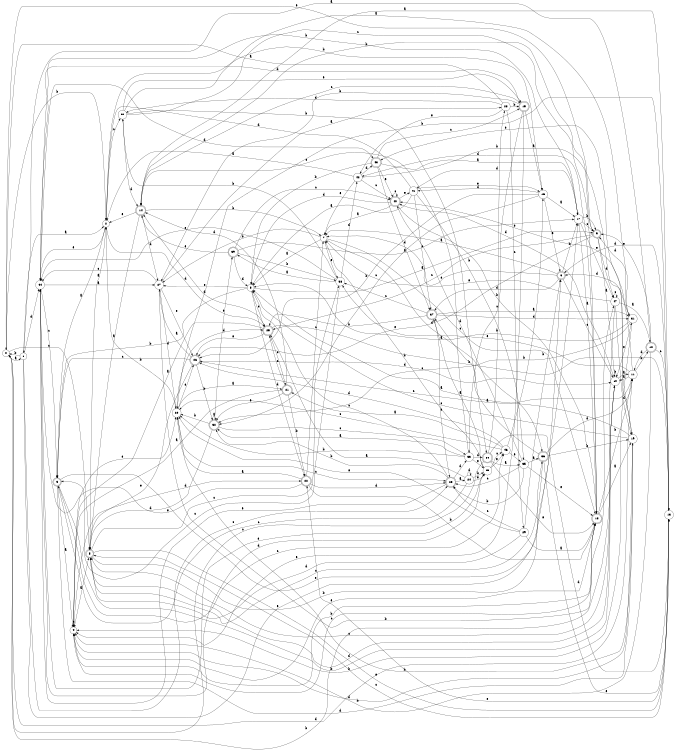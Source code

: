 digraph n39_7 {
__start0 [label="" shape="none"];

rankdir=LR;
size="8,5";

s0 [style="filled", color="black", fillcolor="white" shape="circle", label="0"];
s1 [style="filled", color="black", fillcolor="white" shape="circle", label="1"];
s2 [style="filled", color="black", fillcolor="white" shape="circle", label="2"];
s3 [style="rounded,filled", color="black", fillcolor="white" shape="doublecircle", label="3"];
s4 [style="filled", color="black", fillcolor="white" shape="circle", label="4"];
s5 [style="rounded,filled", color="black", fillcolor="white" shape="doublecircle", label="5"];
s6 [style="rounded,filled", color="black", fillcolor="white" shape="doublecircle", label="6"];
s7 [style="filled", color="black", fillcolor="white" shape="circle", label="7"];
s8 [style="filled", color="black", fillcolor="white" shape="circle", label="8"];
s9 [style="rounded,filled", color="black", fillcolor="white" shape="doublecircle", label="9"];
s10 [style="filled", color="black", fillcolor="white" shape="circle", label="10"];
s11 [style="filled", color="black", fillcolor="white" shape="circle", label="11"];
s12 [style="rounded,filled", color="black", fillcolor="white" shape="doublecircle", label="12"];
s13 [style="filled", color="black", fillcolor="white" shape="circle", label="13"];
s14 [style="rounded,filled", color="black", fillcolor="white" shape="doublecircle", label="14"];
s15 [style="rounded,filled", color="black", fillcolor="white" shape="doublecircle", label="15"];
s16 [style="filled", color="black", fillcolor="white" shape="circle", label="16"];
s17 [style="filled", color="black", fillcolor="white" shape="circle", label="17"];
s18 [style="rounded,filled", color="black", fillcolor="white" shape="doublecircle", label="18"];
s19 [style="filled", color="black", fillcolor="white" shape="circle", label="19"];
s20 [style="filled", color="black", fillcolor="white" shape="circle", label="20"];
s21 [style="rounded,filled", color="black", fillcolor="white" shape="doublecircle", label="21"];
s22 [style="rounded,filled", color="black", fillcolor="white" shape="doublecircle", label="22"];
s23 [style="rounded,filled", color="black", fillcolor="white" shape="doublecircle", label="23"];
s24 [style="filled", color="black", fillcolor="white" shape="circle", label="24"];
s25 [style="rounded,filled", color="black", fillcolor="white" shape="doublecircle", label="25"];
s26 [style="rounded,filled", color="black", fillcolor="white" shape="doublecircle", label="26"];
s27 [style="filled", color="black", fillcolor="white" shape="circle", label="27"];
s28 [style="filled", color="black", fillcolor="white" shape="circle", label="28"];
s29 [style="filled", color="black", fillcolor="white" shape="circle", label="29"];
s30 [style="filled", color="black", fillcolor="white" shape="circle", label="30"];
s31 [style="filled", color="black", fillcolor="white" shape="circle", label="31"];
s32 [style="rounded,filled", color="black", fillcolor="white" shape="doublecircle", label="32"];
s33 [style="filled", color="black", fillcolor="white" shape="circle", label="33"];
s34 [style="rounded,filled", color="black", fillcolor="white" shape="doublecircle", label="34"];
s35 [style="filled", color="black", fillcolor="white" shape="circle", label="35"];
s36 [style="rounded,filled", color="black", fillcolor="white" shape="doublecircle", label="36"];
s37 [style="rounded,filled", color="black", fillcolor="white" shape="doublecircle", label="37"];
s38 [style="filled", color="black", fillcolor="white" shape="circle", label="38"];
s39 [style="rounded,filled", color="black", fillcolor="white" shape="doublecircle", label="39"];
s40 [style="rounded,filled", color="black", fillcolor="white" shape="doublecircle", label="40"];
s41 [style="filled", color="black", fillcolor="white" shape="circle", label="41"];
s42 [style="filled", color="black", fillcolor="white" shape="circle", label="42"];
s43 [style="rounded,filled", color="black", fillcolor="white" shape="doublecircle", label="43"];
s44 [style="filled", color="black", fillcolor="white" shape="circle", label="44"];
s45 [style="filled", color="black", fillcolor="white" shape="circle", label="45"];
s46 [style="filled", color="black", fillcolor="white" shape="circle", label="46"];
s47 [style="filled", color="black", fillcolor="white" shape="circle", label="47"];
s0 -> s1 [label="a"];
s0 -> s2 [label="b"];
s0 -> s5 [label="c"];
s0 -> s11 [label="d"];
s0 -> s9 [label="e"];
s1 -> s2 [label="a"];
s1 -> s0 [label="b"];
s1 -> s23 [label="c"];
s1 -> s44 [label="d"];
s1 -> s36 [label="e"];
s2 -> s3 [label="a"];
s2 -> s16 [label="b"];
s2 -> s30 [label="c"];
s2 -> s25 [label="d"];
s2 -> s44 [label="e"];
s3 -> s4 [label="a"];
s3 -> s10 [label="b"];
s3 -> s46 [label="c"];
s3 -> s19 [label="d"];
s3 -> s17 [label="e"];
s4 -> s5 [label="a"];
s4 -> s18 [label="b"];
s4 -> s4 [label="c"];
s4 -> s22 [label="d"];
s4 -> s20 [label="e"];
s5 -> s2 [label="a"];
s5 -> s6 [label="b"];
s5 -> s38 [label="c"];
s5 -> s10 [label="d"];
s5 -> s13 [label="e"];
s6 -> s7 [label="a"];
s6 -> s17 [label="b"];
s6 -> s10 [label="c"];
s6 -> s37 [label="d"];
s6 -> s7 [label="e"];
s7 -> s8 [label="a"];
s7 -> s27 [label="b"];
s7 -> s18 [label="c"];
s7 -> s36 [label="d"];
s7 -> s38 [label="e"];
s8 -> s9 [label="a"];
s8 -> s3 [label="b"];
s8 -> s25 [label="c"];
s8 -> s22 [label="d"];
s8 -> s27 [label="e"];
s9 -> s10 [label="a"];
s9 -> s14 [label="b"];
s9 -> s25 [label="c"];
s9 -> s47 [label="d"];
s9 -> s26 [label="e"];
s10 -> s11 [label="a"];
s10 -> s10 [label="b"];
s10 -> s5 [label="c"];
s10 -> s40 [label="d"];
s10 -> s31 [label="e"];
s11 -> s10 [label="a"];
s11 -> s12 [label="b"];
s11 -> s26 [label="c"];
s11 -> s6 [label="d"];
s11 -> s38 [label="e"];
s12 -> s1 [label="a"];
s12 -> s4 [label="b"];
s12 -> s13 [label="c"];
s12 -> s11 [label="d"];
s12 -> s9 [label="e"];
s13 -> s14 [label="a"];
s13 -> s20 [label="b"];
s13 -> s5 [label="c"];
s13 -> s6 [label="d"];
s13 -> s22 [label="e"];
s14 -> s5 [label="a"];
s14 -> s7 [label="b"];
s14 -> s15 [label="c"];
s14 -> s27 [label="d"];
s14 -> s2 [label="e"];
s15 -> s16 [label="a"];
s15 -> s27 [label="b"];
s15 -> s33 [label="c"];
s15 -> s44 [label="d"];
s15 -> s4 [label="e"];
s16 -> s17 [label="a"];
s16 -> s26 [label="b"];
s16 -> s32 [label="c"];
s16 -> s41 [label="d"];
s16 -> s6 [label="e"];
s17 -> s18 [label="a"];
s17 -> s9 [label="b"];
s17 -> s9 [label="c"];
s17 -> s41 [label="d"];
s17 -> s47 [label="e"];
s18 -> s19 [label="a"];
s18 -> s11 [label="b"];
s18 -> s4 [label="c"];
s18 -> s42 [label="d"];
s18 -> s4 [label="e"];
s19 -> s8 [label="a"];
s19 -> s20 [label="b"];
s19 -> s8 [label="c"];
s19 -> s4 [label="d"];
s19 -> s43 [label="e"];
s20 -> s21 [label="a"];
s20 -> s2 [label="b"];
s20 -> s23 [label="c"];
s20 -> s25 [label="d"];
s20 -> s26 [label="e"];
s21 -> s4 [label="a"];
s21 -> s22 [label="b"];
s21 -> s25 [label="c"];
s21 -> s14 [label="d"];
s21 -> s32 [label="e"];
s22 -> s20 [label="a"];
s22 -> s18 [label="b"];
s22 -> s7 [label="c"];
s22 -> s23 [label="d"];
s22 -> s44 [label="e"];
s23 -> s24 [label="a"];
s23 -> s32 [label="b"];
s23 -> s8 [label="c"];
s23 -> s33 [label="d"];
s23 -> s44 [label="e"];
s24 -> s25 [label="a"];
s24 -> s45 [label="b"];
s24 -> s3 [label="c"];
s24 -> s24 [label="d"];
s24 -> s45 [label="e"];
s25 -> s4 [label="a"];
s25 -> s13 [label="b"];
s25 -> s21 [label="c"];
s25 -> s14 [label="d"];
s25 -> s26 [label="e"];
s26 -> s27 [label="a"];
s26 -> s32 [label="b"];
s26 -> s3 [label="c"];
s26 -> s10 [label="d"];
s26 -> s5 [label="e"];
s27 -> s28 [label="a"];
s27 -> s47 [label="b"];
s27 -> s44 [label="c"];
s27 -> s20 [label="d"];
s27 -> s26 [label="e"];
s28 -> s0 [label="a"];
s28 -> s15 [label="b"];
s28 -> s29 [label="c"];
s28 -> s30 [label="d"];
s28 -> s42 [label="e"];
s29 -> s18 [label="a"];
s29 -> s6 [label="b"];
s29 -> s23 [label="c"];
s29 -> s5 [label="d"];
s29 -> s20 [label="e"];
s30 -> s31 [label="a"];
s30 -> s34 [label="b"];
s30 -> s18 [label="c"];
s30 -> s14 [label="d"];
s30 -> s15 [label="e"];
s31 -> s8 [label="a"];
s31 -> s4 [label="b"];
s31 -> s32 [label="c"];
s31 -> s9 [label="d"];
s31 -> s40 [label="e"];
s32 -> s32 [label="a"];
s32 -> s20 [label="b"];
s32 -> s33 [label="c"];
s32 -> s5 [label="d"];
s32 -> s39 [label="e"];
s33 -> s32 [label="a"];
s33 -> s20 [label="b"];
s33 -> s14 [label="c"];
s33 -> s34 [label="d"];
s33 -> s45 [label="e"];
s34 -> s35 [label="a"];
s34 -> s28 [label="b"];
s34 -> s0 [label="c"];
s34 -> s13 [label="d"];
s34 -> s18 [label="e"];
s35 -> s36 [label="a"];
s35 -> s23 [label="b"];
s35 -> s23 [label="c"];
s35 -> s40 [label="d"];
s35 -> s18 [label="e"];
s36 -> s37 [label="a"];
s36 -> s19 [label="b"];
s36 -> s5 [label="c"];
s36 -> s11 [label="d"];
s36 -> s13 [label="e"];
s37 -> s31 [label="a"];
s37 -> s25 [label="b"];
s37 -> s38 [label="c"];
s37 -> s31 [label="d"];
s37 -> s23 [label="e"];
s38 -> s39 [label="a"];
s38 -> s30 [label="b"];
s38 -> s3 [label="c"];
s38 -> s42 [label="d"];
s38 -> s44 [label="e"];
s39 -> s17 [label="a"];
s39 -> s38 [label="b"];
s39 -> s40 [label="c"];
s39 -> s8 [label="d"];
s39 -> s14 [label="e"];
s40 -> s7 [label="a"];
s40 -> s18 [label="b"];
s40 -> s40 [label="c"];
s40 -> s8 [label="d"];
s40 -> s41 [label="e"];
s41 -> s8 [label="a"];
s41 -> s35 [label="b"];
s41 -> s37 [label="c"];
s41 -> s2 [label="d"];
s41 -> s16 [label="e"];
s42 -> s2 [label="a"];
s42 -> s19 [label="b"];
s42 -> s40 [label="c"];
s42 -> s43 [label="d"];
s42 -> s7 [label="e"];
s43 -> s17 [label="a"];
s43 -> s8 [label="b"];
s43 -> s15 [label="c"];
s43 -> s37 [label="d"];
s43 -> s40 [label="e"];
s44 -> s27 [label="a"];
s44 -> s17 [label="b"];
s44 -> s3 [label="c"];
s44 -> s43 [label="d"];
s44 -> s45 [label="e"];
s45 -> s37 [label="a"];
s45 -> s7 [label="b"];
s45 -> s46 [label="c"];
s45 -> s44 [label="d"];
s45 -> s46 [label="e"];
s46 -> s21 [label="a"];
s46 -> s16 [label="b"];
s46 -> s20 [label="c"];
s46 -> s26 [label="d"];
s46 -> s35 [label="e"];
s47 -> s12 [label="a"];
s47 -> s0 [label="b"];
s47 -> s47 [label="c"];
s47 -> s19 [label="d"];
s47 -> s7 [label="e"];

}